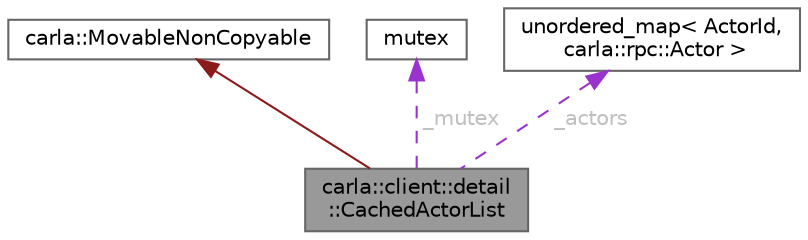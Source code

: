 digraph "carla::client::detail::CachedActorList"
{
 // INTERACTIVE_SVG=YES
 // LATEX_PDF_SIZE
  bgcolor="transparent";
  edge [fontname=Helvetica,fontsize=10,labelfontname=Helvetica,labelfontsize=10];
  node [fontname=Helvetica,fontsize=10,shape=box,height=0.2,width=0.4];
  Node1 [id="Node000001",label="carla::client::detail\l::CachedActorList",height=0.2,width=0.4,color="gray40", fillcolor="grey60", style="filled", fontcolor="black",tooltip="Keeps a list of actor descriptions to avoid requesting each time the descriptions to the server."];
  Node2 -> Node1 [id="edge1_Node000001_Node000002",dir="back",color="firebrick4",style="solid",tooltip=" "];
  Node2 [id="Node000002",label="carla::MovableNonCopyable",height=0.2,width=0.4,color="gray40", fillcolor="white", style="filled",URL="$d7/d55/classcarla_1_1MovableNonCopyable.html",tooltip="Inherit (privately) to suppress copy construction and assignment."];
  Node3 -> Node1 [id="edge2_Node000001_Node000003",dir="back",color="darkorchid3",style="dashed",tooltip=" ",label=" _mutex",fontcolor="grey" ];
  Node3 [id="Node000003",label="mutex",height=0.2,width=0.4,color="gray40", fillcolor="white", style="filled",tooltip=" "];
  Node4 -> Node1 [id="edge3_Node000001_Node000004",dir="back",color="darkorchid3",style="dashed",tooltip=" ",label=" _actors",fontcolor="grey" ];
  Node4 [id="Node000004",label="unordered_map\< ActorId,\l carla::rpc::Actor \>",height=0.2,width=0.4,color="gray40", fillcolor="white", style="filled",tooltip=" "];
}
